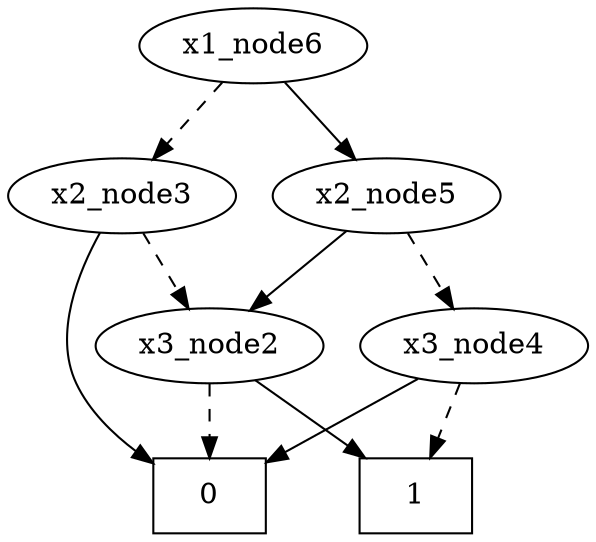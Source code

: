 digraph G { 
 0 [shape=box]; 
 1 [shape=box]; 
x3_node2 -> 0 [style = dashed];
x3_node2 -> 1;
x2_node3 -> x3_node2 [style = dashed];
x2_node3 -> 0;
x3_node4 -> 1 [style = dashed];
x3_node4 -> 0;
x2_node5 -> x3_node4 [style = dashed];
x2_node5 -> x3_node2;
x1_node6 -> x2_node3 [style = dashed];
x1_node6 -> x2_node5;
 }